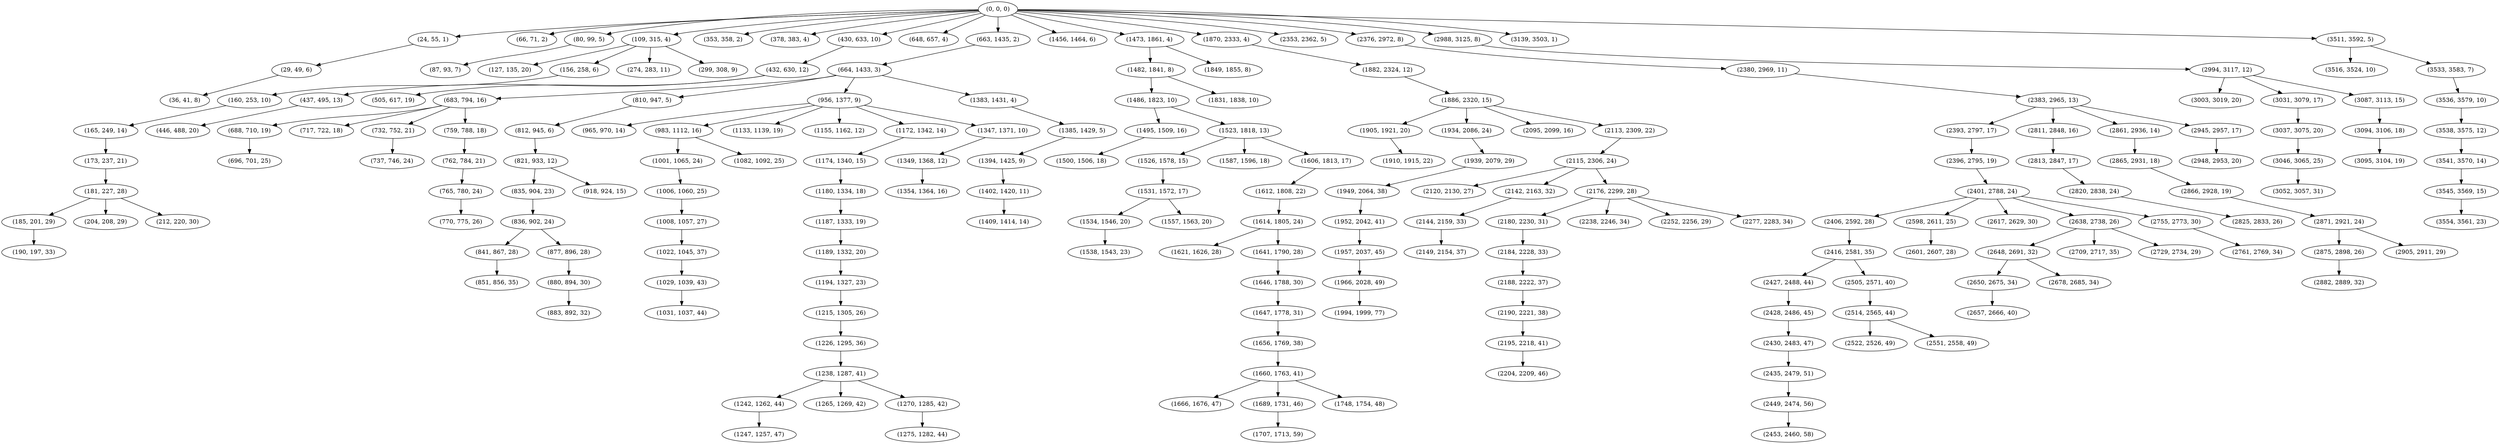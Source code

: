 digraph tree {
    "(0, 0, 0)";
    "(24, 55, 1)";
    "(29, 49, 6)";
    "(36, 41, 8)";
    "(66, 71, 2)";
    "(80, 99, 5)";
    "(87, 93, 7)";
    "(109, 315, 4)";
    "(127, 135, 20)";
    "(156, 258, 6)";
    "(160, 253, 10)";
    "(165, 249, 14)";
    "(173, 237, 21)";
    "(181, 227, 28)";
    "(185, 201, 29)";
    "(190, 197, 33)";
    "(204, 208, 29)";
    "(212, 220, 30)";
    "(274, 283, 11)";
    "(299, 308, 9)";
    "(353, 358, 2)";
    "(378, 383, 4)";
    "(430, 633, 10)";
    "(432, 630, 12)";
    "(437, 495, 13)";
    "(446, 488, 20)";
    "(505, 617, 19)";
    "(648, 657, 4)";
    "(663, 1435, 2)";
    "(664, 1433, 3)";
    "(683, 794, 16)";
    "(688, 710, 19)";
    "(696, 701, 25)";
    "(717, 722, 18)";
    "(732, 752, 21)";
    "(737, 746, 24)";
    "(759, 788, 18)";
    "(762, 784, 21)";
    "(765, 780, 24)";
    "(770, 775, 26)";
    "(810, 947, 5)";
    "(812, 945, 6)";
    "(821, 933, 12)";
    "(835, 904, 23)";
    "(836, 902, 24)";
    "(841, 867, 28)";
    "(851, 856, 35)";
    "(877, 896, 28)";
    "(880, 894, 30)";
    "(883, 892, 32)";
    "(918, 924, 15)";
    "(956, 1377, 9)";
    "(965, 970, 14)";
    "(983, 1112, 16)";
    "(1001, 1065, 24)";
    "(1006, 1060, 25)";
    "(1008, 1057, 27)";
    "(1022, 1045, 37)";
    "(1029, 1039, 43)";
    "(1031, 1037, 44)";
    "(1082, 1092, 25)";
    "(1133, 1139, 19)";
    "(1155, 1162, 12)";
    "(1172, 1342, 14)";
    "(1174, 1340, 15)";
    "(1180, 1334, 18)";
    "(1187, 1333, 19)";
    "(1189, 1332, 20)";
    "(1194, 1327, 23)";
    "(1215, 1305, 26)";
    "(1226, 1295, 36)";
    "(1238, 1287, 41)";
    "(1242, 1262, 44)";
    "(1247, 1257, 47)";
    "(1265, 1269, 42)";
    "(1270, 1285, 42)";
    "(1275, 1282, 44)";
    "(1347, 1371, 10)";
    "(1349, 1368, 12)";
    "(1354, 1364, 16)";
    "(1383, 1431, 4)";
    "(1385, 1429, 5)";
    "(1394, 1425, 9)";
    "(1402, 1420, 11)";
    "(1409, 1414, 14)";
    "(1456, 1464, 6)";
    "(1473, 1861, 4)";
    "(1482, 1841, 8)";
    "(1486, 1823, 10)";
    "(1495, 1509, 16)";
    "(1500, 1506, 18)";
    "(1523, 1818, 13)";
    "(1526, 1578, 15)";
    "(1531, 1572, 17)";
    "(1534, 1546, 20)";
    "(1538, 1543, 23)";
    "(1557, 1563, 20)";
    "(1587, 1596, 18)";
    "(1606, 1813, 17)";
    "(1612, 1808, 22)";
    "(1614, 1805, 24)";
    "(1621, 1626, 28)";
    "(1641, 1790, 28)";
    "(1646, 1788, 30)";
    "(1647, 1778, 31)";
    "(1656, 1769, 38)";
    "(1660, 1763, 41)";
    "(1666, 1676, 47)";
    "(1689, 1731, 46)";
    "(1707, 1713, 59)";
    "(1748, 1754, 48)";
    "(1831, 1838, 10)";
    "(1849, 1855, 8)";
    "(1870, 2333, 4)";
    "(1882, 2324, 12)";
    "(1886, 2320, 15)";
    "(1905, 1921, 20)";
    "(1910, 1915, 22)";
    "(1934, 2086, 24)";
    "(1939, 2079, 29)";
    "(1949, 2064, 38)";
    "(1952, 2042, 41)";
    "(1957, 2037, 45)";
    "(1966, 2028, 49)";
    "(1994, 1999, 77)";
    "(2095, 2099, 16)";
    "(2113, 2309, 22)";
    "(2115, 2306, 24)";
    "(2120, 2130, 27)";
    "(2142, 2163, 32)";
    "(2144, 2159, 33)";
    "(2149, 2154, 37)";
    "(2176, 2299, 28)";
    "(2180, 2230, 31)";
    "(2184, 2228, 33)";
    "(2188, 2222, 37)";
    "(2190, 2221, 38)";
    "(2195, 2218, 41)";
    "(2204, 2209, 46)";
    "(2238, 2246, 34)";
    "(2252, 2256, 29)";
    "(2277, 2283, 34)";
    "(2353, 2362, 5)";
    "(2376, 2972, 8)";
    "(2380, 2969, 11)";
    "(2383, 2965, 13)";
    "(2393, 2797, 17)";
    "(2396, 2795, 19)";
    "(2401, 2788, 24)";
    "(2406, 2592, 28)";
    "(2416, 2581, 35)";
    "(2427, 2488, 44)";
    "(2428, 2486, 45)";
    "(2430, 2483, 47)";
    "(2435, 2479, 51)";
    "(2449, 2474, 56)";
    "(2453, 2460, 58)";
    "(2505, 2571, 40)";
    "(2514, 2565, 44)";
    "(2522, 2526, 49)";
    "(2551, 2558, 49)";
    "(2598, 2611, 25)";
    "(2601, 2607, 28)";
    "(2617, 2629, 30)";
    "(2638, 2738, 26)";
    "(2648, 2691, 32)";
    "(2650, 2675, 34)";
    "(2657, 2666, 40)";
    "(2678, 2685, 34)";
    "(2709, 2717, 35)";
    "(2729, 2734, 29)";
    "(2755, 2773, 30)";
    "(2761, 2769, 34)";
    "(2811, 2848, 16)";
    "(2813, 2847, 17)";
    "(2820, 2838, 24)";
    "(2825, 2833, 26)";
    "(2861, 2936, 14)";
    "(2865, 2931, 18)";
    "(2866, 2928, 19)";
    "(2871, 2921, 24)";
    "(2875, 2898, 26)";
    "(2882, 2889, 32)";
    "(2905, 2911, 29)";
    "(2945, 2957, 17)";
    "(2948, 2953, 20)";
    "(2988, 3125, 8)";
    "(2994, 3117, 12)";
    "(3003, 3019, 20)";
    "(3031, 3079, 17)";
    "(3037, 3075, 20)";
    "(3046, 3065, 25)";
    "(3052, 3057, 31)";
    "(3087, 3113, 15)";
    "(3094, 3106, 18)";
    "(3095, 3104, 19)";
    "(3139, 3503, 1)";
    "(3511, 3592, 5)";
    "(3516, 3524, 10)";
    "(3533, 3583, 7)";
    "(3536, 3579, 10)";
    "(3538, 3575, 12)";
    "(3541, 3570, 14)";
    "(3545, 3569, 15)";
    "(3554, 3561, 23)";
    "(0, 0, 0)" -> "(24, 55, 1)";
    "(0, 0, 0)" -> "(66, 71, 2)";
    "(0, 0, 0)" -> "(80, 99, 5)";
    "(0, 0, 0)" -> "(109, 315, 4)";
    "(0, 0, 0)" -> "(353, 358, 2)";
    "(0, 0, 0)" -> "(378, 383, 4)";
    "(0, 0, 0)" -> "(430, 633, 10)";
    "(0, 0, 0)" -> "(648, 657, 4)";
    "(0, 0, 0)" -> "(663, 1435, 2)";
    "(0, 0, 0)" -> "(1456, 1464, 6)";
    "(0, 0, 0)" -> "(1473, 1861, 4)";
    "(0, 0, 0)" -> "(1870, 2333, 4)";
    "(0, 0, 0)" -> "(2353, 2362, 5)";
    "(0, 0, 0)" -> "(2376, 2972, 8)";
    "(0, 0, 0)" -> "(2988, 3125, 8)";
    "(0, 0, 0)" -> "(3139, 3503, 1)";
    "(0, 0, 0)" -> "(3511, 3592, 5)";
    "(24, 55, 1)" -> "(29, 49, 6)";
    "(29, 49, 6)" -> "(36, 41, 8)";
    "(80, 99, 5)" -> "(87, 93, 7)";
    "(109, 315, 4)" -> "(127, 135, 20)";
    "(109, 315, 4)" -> "(156, 258, 6)";
    "(109, 315, 4)" -> "(274, 283, 11)";
    "(109, 315, 4)" -> "(299, 308, 9)";
    "(156, 258, 6)" -> "(160, 253, 10)";
    "(160, 253, 10)" -> "(165, 249, 14)";
    "(165, 249, 14)" -> "(173, 237, 21)";
    "(173, 237, 21)" -> "(181, 227, 28)";
    "(181, 227, 28)" -> "(185, 201, 29)";
    "(181, 227, 28)" -> "(204, 208, 29)";
    "(181, 227, 28)" -> "(212, 220, 30)";
    "(185, 201, 29)" -> "(190, 197, 33)";
    "(430, 633, 10)" -> "(432, 630, 12)";
    "(432, 630, 12)" -> "(437, 495, 13)";
    "(432, 630, 12)" -> "(505, 617, 19)";
    "(437, 495, 13)" -> "(446, 488, 20)";
    "(663, 1435, 2)" -> "(664, 1433, 3)";
    "(664, 1433, 3)" -> "(683, 794, 16)";
    "(664, 1433, 3)" -> "(810, 947, 5)";
    "(664, 1433, 3)" -> "(956, 1377, 9)";
    "(664, 1433, 3)" -> "(1383, 1431, 4)";
    "(683, 794, 16)" -> "(688, 710, 19)";
    "(683, 794, 16)" -> "(717, 722, 18)";
    "(683, 794, 16)" -> "(732, 752, 21)";
    "(683, 794, 16)" -> "(759, 788, 18)";
    "(688, 710, 19)" -> "(696, 701, 25)";
    "(732, 752, 21)" -> "(737, 746, 24)";
    "(759, 788, 18)" -> "(762, 784, 21)";
    "(762, 784, 21)" -> "(765, 780, 24)";
    "(765, 780, 24)" -> "(770, 775, 26)";
    "(810, 947, 5)" -> "(812, 945, 6)";
    "(812, 945, 6)" -> "(821, 933, 12)";
    "(821, 933, 12)" -> "(835, 904, 23)";
    "(821, 933, 12)" -> "(918, 924, 15)";
    "(835, 904, 23)" -> "(836, 902, 24)";
    "(836, 902, 24)" -> "(841, 867, 28)";
    "(836, 902, 24)" -> "(877, 896, 28)";
    "(841, 867, 28)" -> "(851, 856, 35)";
    "(877, 896, 28)" -> "(880, 894, 30)";
    "(880, 894, 30)" -> "(883, 892, 32)";
    "(956, 1377, 9)" -> "(965, 970, 14)";
    "(956, 1377, 9)" -> "(983, 1112, 16)";
    "(956, 1377, 9)" -> "(1133, 1139, 19)";
    "(956, 1377, 9)" -> "(1155, 1162, 12)";
    "(956, 1377, 9)" -> "(1172, 1342, 14)";
    "(956, 1377, 9)" -> "(1347, 1371, 10)";
    "(983, 1112, 16)" -> "(1001, 1065, 24)";
    "(983, 1112, 16)" -> "(1082, 1092, 25)";
    "(1001, 1065, 24)" -> "(1006, 1060, 25)";
    "(1006, 1060, 25)" -> "(1008, 1057, 27)";
    "(1008, 1057, 27)" -> "(1022, 1045, 37)";
    "(1022, 1045, 37)" -> "(1029, 1039, 43)";
    "(1029, 1039, 43)" -> "(1031, 1037, 44)";
    "(1172, 1342, 14)" -> "(1174, 1340, 15)";
    "(1174, 1340, 15)" -> "(1180, 1334, 18)";
    "(1180, 1334, 18)" -> "(1187, 1333, 19)";
    "(1187, 1333, 19)" -> "(1189, 1332, 20)";
    "(1189, 1332, 20)" -> "(1194, 1327, 23)";
    "(1194, 1327, 23)" -> "(1215, 1305, 26)";
    "(1215, 1305, 26)" -> "(1226, 1295, 36)";
    "(1226, 1295, 36)" -> "(1238, 1287, 41)";
    "(1238, 1287, 41)" -> "(1242, 1262, 44)";
    "(1238, 1287, 41)" -> "(1265, 1269, 42)";
    "(1238, 1287, 41)" -> "(1270, 1285, 42)";
    "(1242, 1262, 44)" -> "(1247, 1257, 47)";
    "(1270, 1285, 42)" -> "(1275, 1282, 44)";
    "(1347, 1371, 10)" -> "(1349, 1368, 12)";
    "(1349, 1368, 12)" -> "(1354, 1364, 16)";
    "(1383, 1431, 4)" -> "(1385, 1429, 5)";
    "(1385, 1429, 5)" -> "(1394, 1425, 9)";
    "(1394, 1425, 9)" -> "(1402, 1420, 11)";
    "(1402, 1420, 11)" -> "(1409, 1414, 14)";
    "(1473, 1861, 4)" -> "(1482, 1841, 8)";
    "(1473, 1861, 4)" -> "(1849, 1855, 8)";
    "(1482, 1841, 8)" -> "(1486, 1823, 10)";
    "(1482, 1841, 8)" -> "(1831, 1838, 10)";
    "(1486, 1823, 10)" -> "(1495, 1509, 16)";
    "(1486, 1823, 10)" -> "(1523, 1818, 13)";
    "(1495, 1509, 16)" -> "(1500, 1506, 18)";
    "(1523, 1818, 13)" -> "(1526, 1578, 15)";
    "(1523, 1818, 13)" -> "(1587, 1596, 18)";
    "(1523, 1818, 13)" -> "(1606, 1813, 17)";
    "(1526, 1578, 15)" -> "(1531, 1572, 17)";
    "(1531, 1572, 17)" -> "(1534, 1546, 20)";
    "(1531, 1572, 17)" -> "(1557, 1563, 20)";
    "(1534, 1546, 20)" -> "(1538, 1543, 23)";
    "(1606, 1813, 17)" -> "(1612, 1808, 22)";
    "(1612, 1808, 22)" -> "(1614, 1805, 24)";
    "(1614, 1805, 24)" -> "(1621, 1626, 28)";
    "(1614, 1805, 24)" -> "(1641, 1790, 28)";
    "(1641, 1790, 28)" -> "(1646, 1788, 30)";
    "(1646, 1788, 30)" -> "(1647, 1778, 31)";
    "(1647, 1778, 31)" -> "(1656, 1769, 38)";
    "(1656, 1769, 38)" -> "(1660, 1763, 41)";
    "(1660, 1763, 41)" -> "(1666, 1676, 47)";
    "(1660, 1763, 41)" -> "(1689, 1731, 46)";
    "(1660, 1763, 41)" -> "(1748, 1754, 48)";
    "(1689, 1731, 46)" -> "(1707, 1713, 59)";
    "(1870, 2333, 4)" -> "(1882, 2324, 12)";
    "(1882, 2324, 12)" -> "(1886, 2320, 15)";
    "(1886, 2320, 15)" -> "(1905, 1921, 20)";
    "(1886, 2320, 15)" -> "(1934, 2086, 24)";
    "(1886, 2320, 15)" -> "(2095, 2099, 16)";
    "(1886, 2320, 15)" -> "(2113, 2309, 22)";
    "(1905, 1921, 20)" -> "(1910, 1915, 22)";
    "(1934, 2086, 24)" -> "(1939, 2079, 29)";
    "(1939, 2079, 29)" -> "(1949, 2064, 38)";
    "(1949, 2064, 38)" -> "(1952, 2042, 41)";
    "(1952, 2042, 41)" -> "(1957, 2037, 45)";
    "(1957, 2037, 45)" -> "(1966, 2028, 49)";
    "(1966, 2028, 49)" -> "(1994, 1999, 77)";
    "(2113, 2309, 22)" -> "(2115, 2306, 24)";
    "(2115, 2306, 24)" -> "(2120, 2130, 27)";
    "(2115, 2306, 24)" -> "(2142, 2163, 32)";
    "(2115, 2306, 24)" -> "(2176, 2299, 28)";
    "(2142, 2163, 32)" -> "(2144, 2159, 33)";
    "(2144, 2159, 33)" -> "(2149, 2154, 37)";
    "(2176, 2299, 28)" -> "(2180, 2230, 31)";
    "(2176, 2299, 28)" -> "(2238, 2246, 34)";
    "(2176, 2299, 28)" -> "(2252, 2256, 29)";
    "(2176, 2299, 28)" -> "(2277, 2283, 34)";
    "(2180, 2230, 31)" -> "(2184, 2228, 33)";
    "(2184, 2228, 33)" -> "(2188, 2222, 37)";
    "(2188, 2222, 37)" -> "(2190, 2221, 38)";
    "(2190, 2221, 38)" -> "(2195, 2218, 41)";
    "(2195, 2218, 41)" -> "(2204, 2209, 46)";
    "(2376, 2972, 8)" -> "(2380, 2969, 11)";
    "(2380, 2969, 11)" -> "(2383, 2965, 13)";
    "(2383, 2965, 13)" -> "(2393, 2797, 17)";
    "(2383, 2965, 13)" -> "(2811, 2848, 16)";
    "(2383, 2965, 13)" -> "(2861, 2936, 14)";
    "(2383, 2965, 13)" -> "(2945, 2957, 17)";
    "(2393, 2797, 17)" -> "(2396, 2795, 19)";
    "(2396, 2795, 19)" -> "(2401, 2788, 24)";
    "(2401, 2788, 24)" -> "(2406, 2592, 28)";
    "(2401, 2788, 24)" -> "(2598, 2611, 25)";
    "(2401, 2788, 24)" -> "(2617, 2629, 30)";
    "(2401, 2788, 24)" -> "(2638, 2738, 26)";
    "(2401, 2788, 24)" -> "(2755, 2773, 30)";
    "(2406, 2592, 28)" -> "(2416, 2581, 35)";
    "(2416, 2581, 35)" -> "(2427, 2488, 44)";
    "(2416, 2581, 35)" -> "(2505, 2571, 40)";
    "(2427, 2488, 44)" -> "(2428, 2486, 45)";
    "(2428, 2486, 45)" -> "(2430, 2483, 47)";
    "(2430, 2483, 47)" -> "(2435, 2479, 51)";
    "(2435, 2479, 51)" -> "(2449, 2474, 56)";
    "(2449, 2474, 56)" -> "(2453, 2460, 58)";
    "(2505, 2571, 40)" -> "(2514, 2565, 44)";
    "(2514, 2565, 44)" -> "(2522, 2526, 49)";
    "(2514, 2565, 44)" -> "(2551, 2558, 49)";
    "(2598, 2611, 25)" -> "(2601, 2607, 28)";
    "(2638, 2738, 26)" -> "(2648, 2691, 32)";
    "(2638, 2738, 26)" -> "(2709, 2717, 35)";
    "(2638, 2738, 26)" -> "(2729, 2734, 29)";
    "(2648, 2691, 32)" -> "(2650, 2675, 34)";
    "(2648, 2691, 32)" -> "(2678, 2685, 34)";
    "(2650, 2675, 34)" -> "(2657, 2666, 40)";
    "(2755, 2773, 30)" -> "(2761, 2769, 34)";
    "(2811, 2848, 16)" -> "(2813, 2847, 17)";
    "(2813, 2847, 17)" -> "(2820, 2838, 24)";
    "(2820, 2838, 24)" -> "(2825, 2833, 26)";
    "(2861, 2936, 14)" -> "(2865, 2931, 18)";
    "(2865, 2931, 18)" -> "(2866, 2928, 19)";
    "(2866, 2928, 19)" -> "(2871, 2921, 24)";
    "(2871, 2921, 24)" -> "(2875, 2898, 26)";
    "(2871, 2921, 24)" -> "(2905, 2911, 29)";
    "(2875, 2898, 26)" -> "(2882, 2889, 32)";
    "(2945, 2957, 17)" -> "(2948, 2953, 20)";
    "(2988, 3125, 8)" -> "(2994, 3117, 12)";
    "(2994, 3117, 12)" -> "(3003, 3019, 20)";
    "(2994, 3117, 12)" -> "(3031, 3079, 17)";
    "(2994, 3117, 12)" -> "(3087, 3113, 15)";
    "(3031, 3079, 17)" -> "(3037, 3075, 20)";
    "(3037, 3075, 20)" -> "(3046, 3065, 25)";
    "(3046, 3065, 25)" -> "(3052, 3057, 31)";
    "(3087, 3113, 15)" -> "(3094, 3106, 18)";
    "(3094, 3106, 18)" -> "(3095, 3104, 19)";
    "(3511, 3592, 5)" -> "(3516, 3524, 10)";
    "(3511, 3592, 5)" -> "(3533, 3583, 7)";
    "(3533, 3583, 7)" -> "(3536, 3579, 10)";
    "(3536, 3579, 10)" -> "(3538, 3575, 12)";
    "(3538, 3575, 12)" -> "(3541, 3570, 14)";
    "(3541, 3570, 14)" -> "(3545, 3569, 15)";
    "(3545, 3569, 15)" -> "(3554, 3561, 23)";
}
